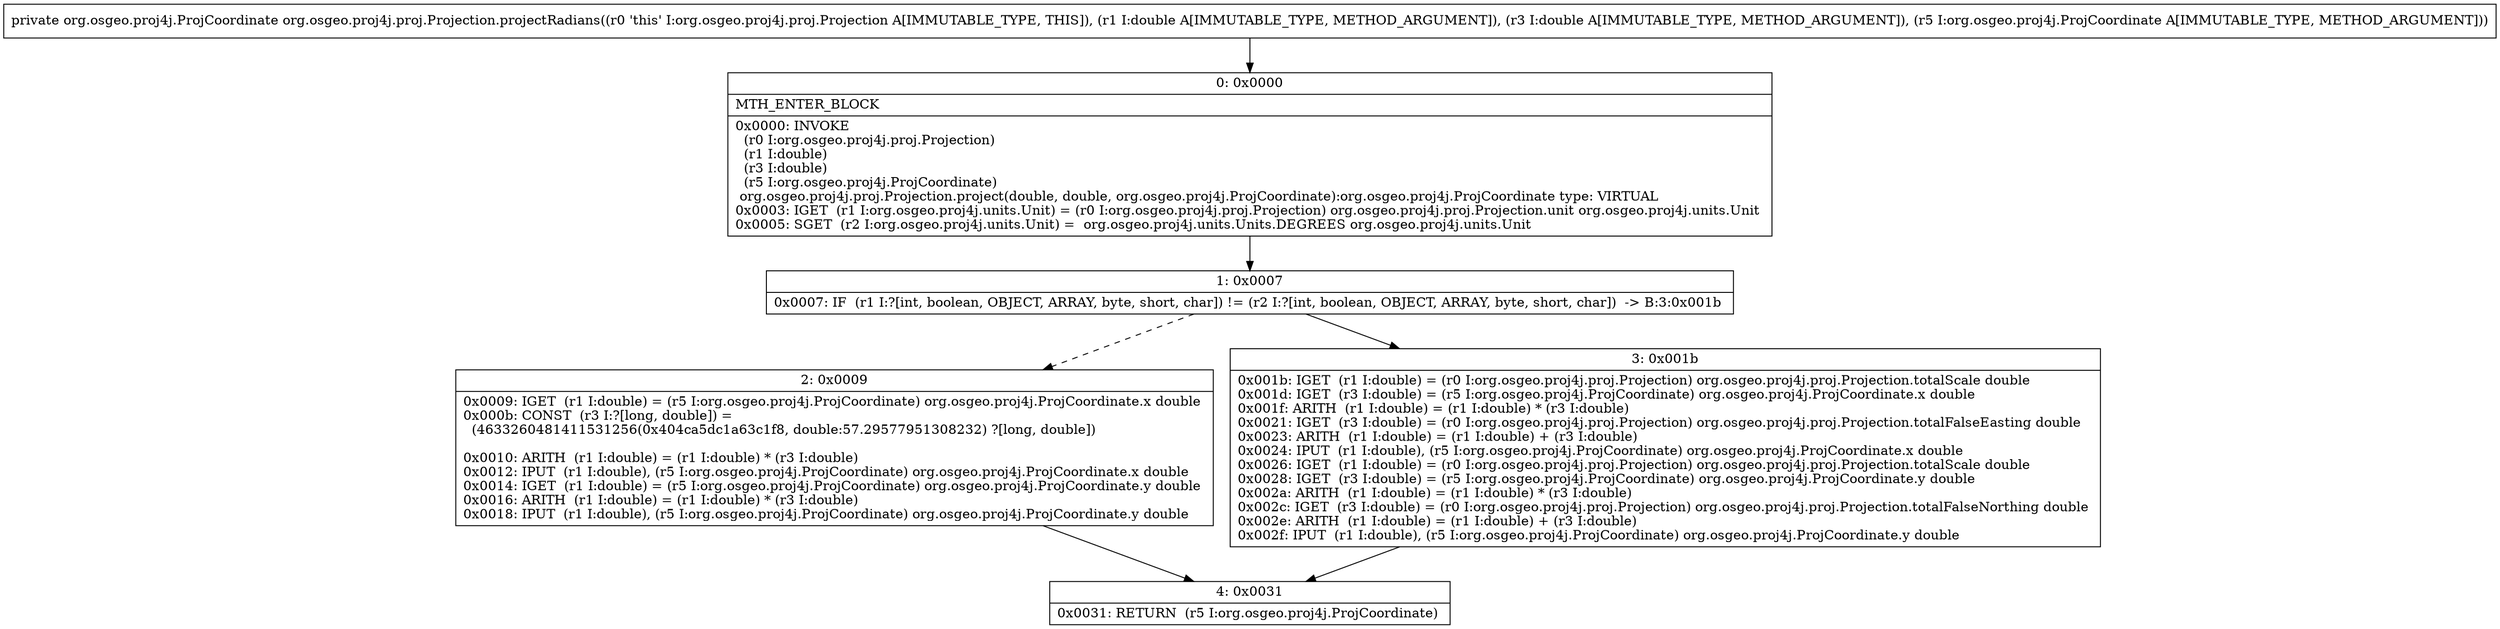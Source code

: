 digraph "CFG fororg.osgeo.proj4j.proj.Projection.projectRadians(DDLorg\/osgeo\/proj4j\/ProjCoordinate;)Lorg\/osgeo\/proj4j\/ProjCoordinate;" {
Node_0 [shape=record,label="{0\:\ 0x0000|MTH_ENTER_BLOCK\l|0x0000: INVOKE  \l  (r0 I:org.osgeo.proj4j.proj.Projection)\l  (r1 I:double)\l  (r3 I:double)\l  (r5 I:org.osgeo.proj4j.ProjCoordinate)\l org.osgeo.proj4j.proj.Projection.project(double, double, org.osgeo.proj4j.ProjCoordinate):org.osgeo.proj4j.ProjCoordinate type: VIRTUAL \l0x0003: IGET  (r1 I:org.osgeo.proj4j.units.Unit) = (r0 I:org.osgeo.proj4j.proj.Projection) org.osgeo.proj4j.proj.Projection.unit org.osgeo.proj4j.units.Unit \l0x0005: SGET  (r2 I:org.osgeo.proj4j.units.Unit) =  org.osgeo.proj4j.units.Units.DEGREES org.osgeo.proj4j.units.Unit \l}"];
Node_1 [shape=record,label="{1\:\ 0x0007|0x0007: IF  (r1 I:?[int, boolean, OBJECT, ARRAY, byte, short, char]) != (r2 I:?[int, boolean, OBJECT, ARRAY, byte, short, char])  \-\> B:3:0x001b \l}"];
Node_2 [shape=record,label="{2\:\ 0x0009|0x0009: IGET  (r1 I:double) = (r5 I:org.osgeo.proj4j.ProjCoordinate) org.osgeo.proj4j.ProjCoordinate.x double \l0x000b: CONST  (r3 I:?[long, double]) = \l  (4633260481411531256(0x404ca5dc1a63c1f8, double:57.29577951308232) ?[long, double])\l \l0x0010: ARITH  (r1 I:double) = (r1 I:double) * (r3 I:double) \l0x0012: IPUT  (r1 I:double), (r5 I:org.osgeo.proj4j.ProjCoordinate) org.osgeo.proj4j.ProjCoordinate.x double \l0x0014: IGET  (r1 I:double) = (r5 I:org.osgeo.proj4j.ProjCoordinate) org.osgeo.proj4j.ProjCoordinate.y double \l0x0016: ARITH  (r1 I:double) = (r1 I:double) * (r3 I:double) \l0x0018: IPUT  (r1 I:double), (r5 I:org.osgeo.proj4j.ProjCoordinate) org.osgeo.proj4j.ProjCoordinate.y double \l}"];
Node_3 [shape=record,label="{3\:\ 0x001b|0x001b: IGET  (r1 I:double) = (r0 I:org.osgeo.proj4j.proj.Projection) org.osgeo.proj4j.proj.Projection.totalScale double \l0x001d: IGET  (r3 I:double) = (r5 I:org.osgeo.proj4j.ProjCoordinate) org.osgeo.proj4j.ProjCoordinate.x double \l0x001f: ARITH  (r1 I:double) = (r1 I:double) * (r3 I:double) \l0x0021: IGET  (r3 I:double) = (r0 I:org.osgeo.proj4j.proj.Projection) org.osgeo.proj4j.proj.Projection.totalFalseEasting double \l0x0023: ARITH  (r1 I:double) = (r1 I:double) + (r3 I:double) \l0x0024: IPUT  (r1 I:double), (r5 I:org.osgeo.proj4j.ProjCoordinate) org.osgeo.proj4j.ProjCoordinate.x double \l0x0026: IGET  (r1 I:double) = (r0 I:org.osgeo.proj4j.proj.Projection) org.osgeo.proj4j.proj.Projection.totalScale double \l0x0028: IGET  (r3 I:double) = (r5 I:org.osgeo.proj4j.ProjCoordinate) org.osgeo.proj4j.ProjCoordinate.y double \l0x002a: ARITH  (r1 I:double) = (r1 I:double) * (r3 I:double) \l0x002c: IGET  (r3 I:double) = (r0 I:org.osgeo.proj4j.proj.Projection) org.osgeo.proj4j.proj.Projection.totalFalseNorthing double \l0x002e: ARITH  (r1 I:double) = (r1 I:double) + (r3 I:double) \l0x002f: IPUT  (r1 I:double), (r5 I:org.osgeo.proj4j.ProjCoordinate) org.osgeo.proj4j.ProjCoordinate.y double \l}"];
Node_4 [shape=record,label="{4\:\ 0x0031|0x0031: RETURN  (r5 I:org.osgeo.proj4j.ProjCoordinate) \l}"];
MethodNode[shape=record,label="{private org.osgeo.proj4j.ProjCoordinate org.osgeo.proj4j.proj.Projection.projectRadians((r0 'this' I:org.osgeo.proj4j.proj.Projection A[IMMUTABLE_TYPE, THIS]), (r1 I:double A[IMMUTABLE_TYPE, METHOD_ARGUMENT]), (r3 I:double A[IMMUTABLE_TYPE, METHOD_ARGUMENT]), (r5 I:org.osgeo.proj4j.ProjCoordinate A[IMMUTABLE_TYPE, METHOD_ARGUMENT])) }"];
MethodNode -> Node_0;
Node_0 -> Node_1;
Node_1 -> Node_2[style=dashed];
Node_1 -> Node_3;
Node_2 -> Node_4;
Node_3 -> Node_4;
}

